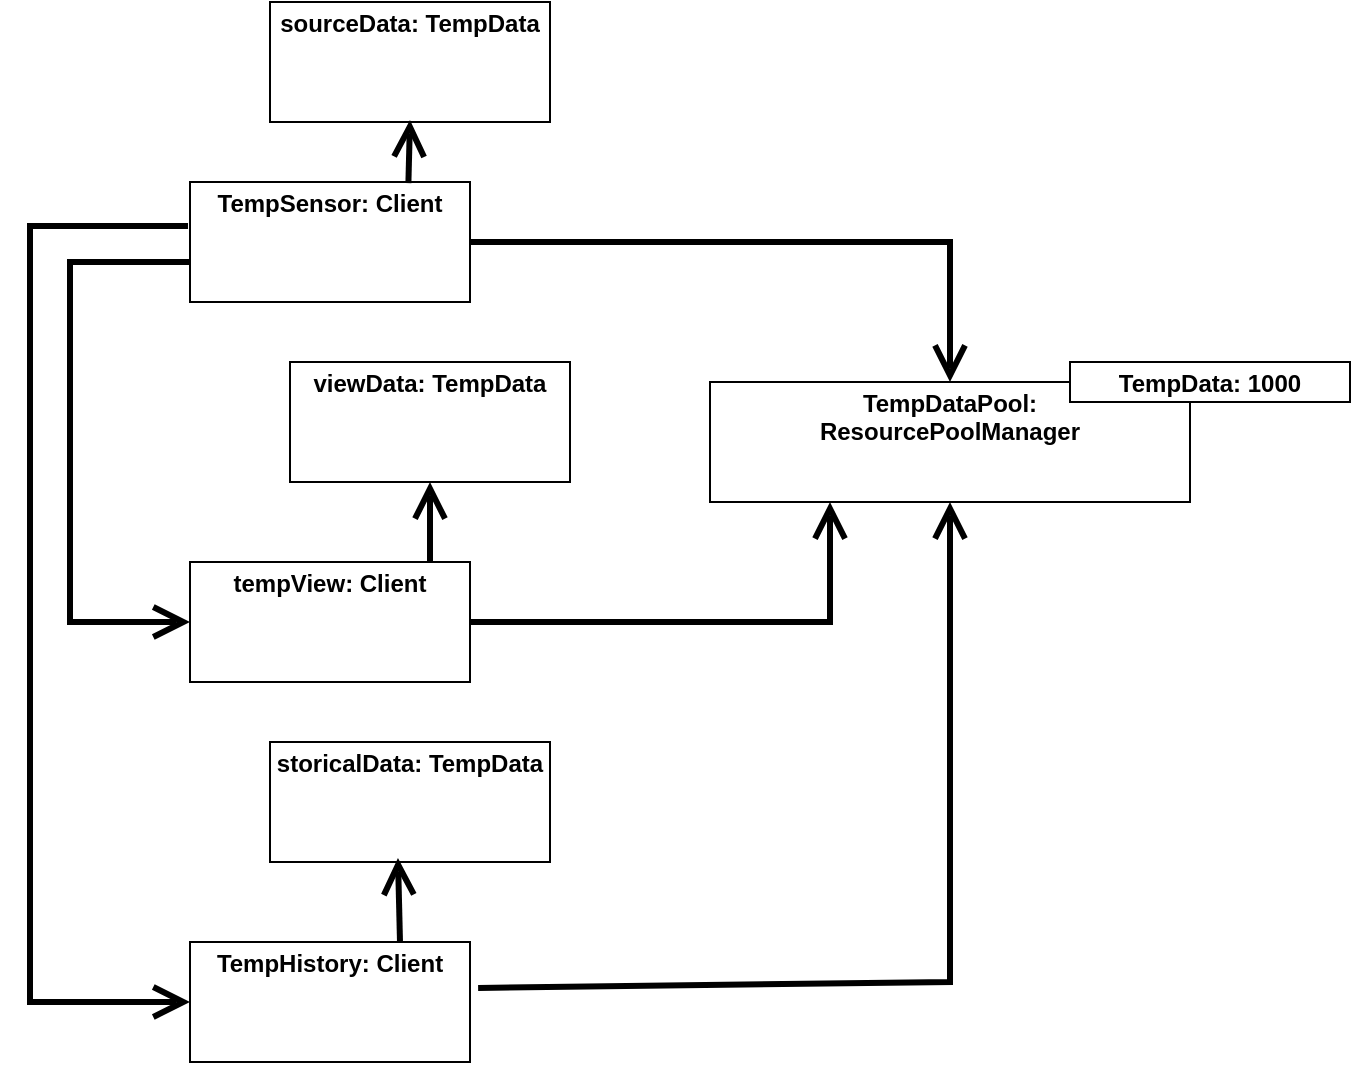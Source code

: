 <mxfile version="26.0.16">
  <diagram name="Página-1" id="SE6UqvYKq5zN3hIR0EJb">
    <mxGraphModel dx="1363" dy="833" grid="1" gridSize="10" guides="1" tooltips="1" connect="1" arrows="1" fold="1" page="1" pageScale="1" pageWidth="827" pageHeight="1169" math="0" shadow="0">
      <root>
        <mxCell id="0" />
        <mxCell id="1" parent="0" />
        <mxCell id="1QGjstKpQ8lklNx9dKl6-1" value="&lt;p style=&quot;margin:0px;margin-top:4px;text-align:center;&quot;&gt;&lt;b&gt;sourceData: TempData&lt;/b&gt;&lt;/p&gt;" style="verticalAlign=top;align=left;overflow=fill;html=1;whiteSpace=wrap;" vertex="1" parent="1">
          <mxGeometry x="370" y="30" width="140" height="60" as="geometry" />
        </mxCell>
        <mxCell id="1QGjstKpQ8lklNx9dKl6-2" value="&lt;p style=&quot;margin:0px;margin-top:4px;text-align:center;&quot;&gt;&lt;b&gt;TempSensor: Client&lt;/b&gt;&lt;/p&gt;" style="verticalAlign=top;align=left;overflow=fill;html=1;whiteSpace=wrap;" vertex="1" parent="1">
          <mxGeometry x="330" y="120" width="140" height="60" as="geometry" />
        </mxCell>
        <mxCell id="1QGjstKpQ8lklNx9dKl6-3" value="&lt;p style=&quot;margin:0px;margin-top:4px;text-align:center;&quot;&gt;&lt;b&gt;viewData: TempData&lt;/b&gt;&lt;/p&gt;" style="verticalAlign=top;align=left;overflow=fill;html=1;whiteSpace=wrap;" vertex="1" parent="1">
          <mxGeometry x="380" y="210" width="140" height="60" as="geometry" />
        </mxCell>
        <mxCell id="1QGjstKpQ8lklNx9dKl6-4" value="&lt;p style=&quot;margin:0px;margin-top:4px;text-align:center;&quot;&gt;&lt;b&gt;tempView: Client&lt;/b&gt;&lt;/p&gt;" style="verticalAlign=top;align=left;overflow=fill;html=1;whiteSpace=wrap;" vertex="1" parent="1">
          <mxGeometry x="330" y="310" width="140" height="60" as="geometry" />
        </mxCell>
        <mxCell id="1QGjstKpQ8lklNx9dKl6-5" value="&lt;p style=&quot;margin:0px;margin-top:4px;text-align:center;&quot;&gt;&lt;b&gt;storicalData: TempData&lt;/b&gt;&lt;/p&gt;" style="verticalAlign=top;align=left;overflow=fill;html=1;whiteSpace=wrap;" vertex="1" parent="1">
          <mxGeometry x="370" y="400" width="140" height="60" as="geometry" />
        </mxCell>
        <mxCell id="1QGjstKpQ8lklNx9dKl6-6" value="&lt;p style=&quot;margin:0px;margin-top:4px;text-align:center;&quot;&gt;&lt;b&gt;TempHistory: Client&lt;/b&gt;&lt;/p&gt;" style="verticalAlign=top;align=left;overflow=fill;html=1;whiteSpace=wrap;" vertex="1" parent="1">
          <mxGeometry x="330" y="500" width="140" height="60" as="geometry" />
        </mxCell>
        <mxCell id="1QGjstKpQ8lklNx9dKl6-7" value="&lt;p style=&quot;margin:0px;margin-top:4px;text-align:center;&quot;&gt;&lt;b&gt;TempDataPool: &lt;br&gt;ResourcePoolManager&lt;/b&gt;&lt;/p&gt;" style="verticalAlign=top;align=left;overflow=fill;html=1;whiteSpace=wrap;" vertex="1" parent="1">
          <mxGeometry x="590" y="220" width="240" height="60" as="geometry" />
        </mxCell>
        <mxCell id="1QGjstKpQ8lklNx9dKl6-8" value="&lt;p style=&quot;margin:0px;margin-top:4px;text-align:center;&quot;&gt;&lt;b&gt;TempData: 1000&lt;/b&gt;&lt;/p&gt;" style="verticalAlign=top;align=left;overflow=fill;html=1;whiteSpace=wrap;" vertex="1" parent="1">
          <mxGeometry x="770" y="210" width="140" height="20" as="geometry" />
        </mxCell>
        <mxCell id="1QGjstKpQ8lklNx9dKl6-9" value="" style="endArrow=open;endFill=1;endSize=12;html=1;rounded=0;entryX=0.5;entryY=1;entryDx=0;entryDy=0;strokeWidth=3;exitX=0.78;exitY=0.01;exitDx=0;exitDy=0;exitPerimeter=0;" edge="1" parent="1" source="1QGjstKpQ8lklNx9dKl6-2">
          <mxGeometry width="160" relative="1" as="geometry">
            <mxPoint x="442.98" y="123.98" as="sourcePoint" />
            <mxPoint x="440" y="89" as="targetPoint" />
          </mxGeometry>
        </mxCell>
        <mxCell id="1QGjstKpQ8lklNx9dKl6-10" value="" style="endArrow=open;endFill=1;endSize=12;html=1;rounded=0;strokeWidth=3;exitX=1;exitY=0.5;exitDx=0;exitDy=0;" edge="1" parent="1" source="1QGjstKpQ8lklNx9dKl6-2" target="1QGjstKpQ8lklNx9dKl6-7">
          <mxGeometry width="160" relative="1" as="geometry">
            <mxPoint x="410" y="130" as="sourcePoint" />
            <mxPoint x="410" y="90" as="targetPoint" />
            <Array as="points">
              <mxPoint x="710" y="150" />
            </Array>
          </mxGeometry>
        </mxCell>
        <mxCell id="1QGjstKpQ8lklNx9dKl6-12" value="" style="endArrow=open;endFill=1;endSize=12;html=1;rounded=0;strokeWidth=3;exitX=-0.007;exitY=0.367;exitDx=0;exitDy=0;exitPerimeter=0;entryX=0;entryY=0.5;entryDx=0;entryDy=0;" edge="1" parent="1" source="1QGjstKpQ8lklNx9dKl6-2" target="1QGjstKpQ8lklNx9dKl6-6">
          <mxGeometry width="160" relative="1" as="geometry">
            <mxPoint x="480" y="160" as="sourcePoint" />
            <mxPoint x="720" y="230" as="targetPoint" />
            <Array as="points">
              <mxPoint x="250" y="142" />
              <mxPoint x="250" y="530" />
            </Array>
          </mxGeometry>
        </mxCell>
        <mxCell id="1QGjstKpQ8lklNx9dKl6-13" value="" style="endArrow=open;endFill=1;endSize=12;html=1;rounded=0;strokeWidth=3;" edge="1" parent="1" target="1QGjstKpQ8lklNx9dKl6-4">
          <mxGeometry width="160" relative="1" as="geometry">
            <mxPoint x="330" y="160" as="sourcePoint" />
            <mxPoint x="340" y="540" as="targetPoint" />
            <Array as="points">
              <mxPoint x="270" y="160" />
              <mxPoint x="270" y="340" />
            </Array>
          </mxGeometry>
        </mxCell>
        <mxCell id="1QGjstKpQ8lklNx9dKl6-14" value="" style="endArrow=open;endFill=1;endSize=12;html=1;rounded=0;strokeWidth=3;exitX=1.029;exitY=0.383;exitDx=0;exitDy=0;exitPerimeter=0;entryX=0.5;entryY=1;entryDx=0;entryDy=0;" edge="1" parent="1" source="1QGjstKpQ8lklNx9dKl6-6" target="1QGjstKpQ8lklNx9dKl6-7">
          <mxGeometry width="160" relative="1" as="geometry">
            <mxPoint x="480" y="160" as="sourcePoint" />
            <mxPoint x="720" y="230" as="targetPoint" />
            <Array as="points">
              <mxPoint x="710" y="520" />
            </Array>
          </mxGeometry>
        </mxCell>
        <mxCell id="1QGjstKpQ8lklNx9dKl6-15" value="" style="endArrow=open;endFill=1;endSize=12;html=1;rounded=0;entryX=0.457;entryY=0.967;entryDx=0;entryDy=0;strokeWidth=3;exitX=0.75;exitY=0;exitDx=0;exitDy=0;entryPerimeter=0;" edge="1" parent="1" source="1QGjstKpQ8lklNx9dKl6-6" target="1QGjstKpQ8lklNx9dKl6-5">
          <mxGeometry width="160" relative="1" as="geometry">
            <mxPoint x="410" y="130" as="sourcePoint" />
            <mxPoint x="410" y="90" as="targetPoint" />
            <Array as="points" />
          </mxGeometry>
        </mxCell>
        <mxCell id="1QGjstKpQ8lklNx9dKl6-17" value="" style="endArrow=open;endFill=1;endSize=12;html=1;rounded=0;entryX=0.5;entryY=1;entryDx=0;entryDy=0;strokeWidth=3;" edge="1" parent="1" target="1QGjstKpQ8lklNx9dKl6-3">
          <mxGeometry width="160" relative="1" as="geometry">
            <mxPoint x="450" y="310" as="sourcePoint" />
            <mxPoint x="404" y="468" as="targetPoint" />
            <Array as="points" />
          </mxGeometry>
        </mxCell>
        <mxCell id="1QGjstKpQ8lklNx9dKl6-18" value="" style="endArrow=open;endFill=1;endSize=12;html=1;rounded=0;strokeWidth=3;exitX=1;exitY=0.5;exitDx=0;exitDy=0;entryX=0.25;entryY=1;entryDx=0;entryDy=0;" edge="1" parent="1" source="1QGjstKpQ8lklNx9dKl6-4" target="1QGjstKpQ8lklNx9dKl6-7">
          <mxGeometry width="160" relative="1" as="geometry">
            <mxPoint x="480" y="160" as="sourcePoint" />
            <mxPoint x="720" y="230" as="targetPoint" />
            <Array as="points">
              <mxPoint x="650" y="340" />
            </Array>
          </mxGeometry>
        </mxCell>
      </root>
    </mxGraphModel>
  </diagram>
</mxfile>
